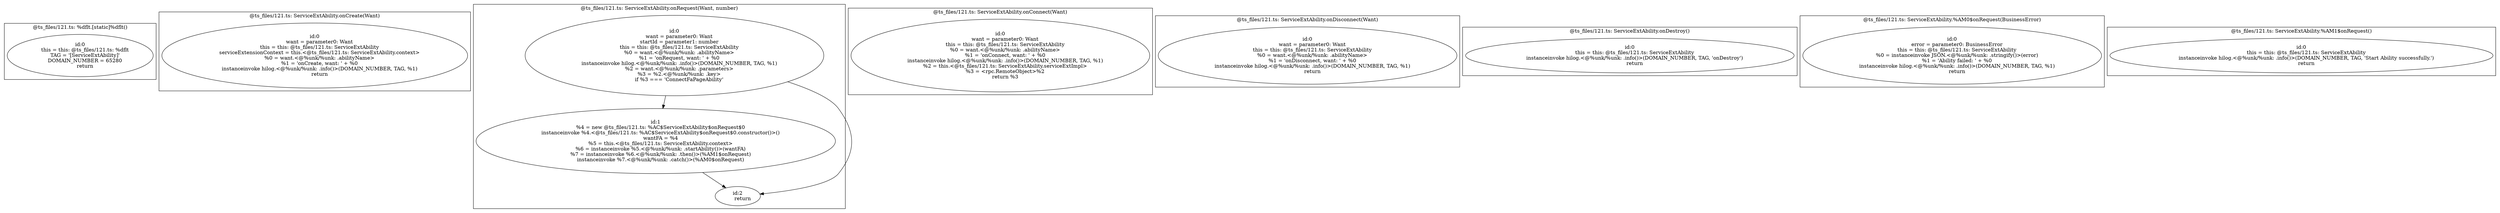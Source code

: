 digraph "121.ts" {
subgraph "cluster_@ts_files/121.ts: %dflt.[static]%dflt()" {
  label="@ts_files/121.ts: %dflt.[static]%dflt()";
  Node33680 [label="id:0
      this = this: @ts_files/121.ts: %dflt
      TAG = '[ServiceExtAbility]'
      DOMAIN_NUMBER = 65280
      return"];
}
subgraph "cluster_@ts_files/121.ts: ServiceExtAbility.onCreate(Want)" {
  label="@ts_files/121.ts: ServiceExtAbility.onCreate(Want)";
  Node45810 [label="id:0
      want = parameter0: Want
      this = this: @ts_files/121.ts: ServiceExtAbility
      serviceExtensionContext = this.<@ts_files/121.ts: ServiceExtAbility.context>
      %0 = want.<@%unk/%unk: .abilityName>
      %1 = 'onCreate, want: ' + %0
      instanceinvoke hilog.<@%unk/%unk: .info()>(DOMAIN_NUMBER, TAG, %1)
      return"];
}
subgraph "cluster_@ts_files/121.ts: ServiceExtAbility.onRequest(Want, number)" {
  label="@ts_files/121.ts: ServiceExtAbility.onRequest(Want, number)";
  Node54550 [label="id:0
      want = parameter0: Want
      startId = parameter1: number
      this = this: @ts_files/121.ts: ServiceExtAbility
      %0 = want.<@%unk/%unk: .abilityName>
      %1 = 'onRequest, want: ' + %0
      instanceinvoke hilog.<@%unk/%unk: .info()>(DOMAIN_NUMBER, TAG, %1)
      %2 = want.<@%unk/%unk: .parameters>
      %3 = %2.<@%unk/%unk: .key>
      if %3 === 'ConnectFaPageAbility'"];
  Node54551 [label="id:1
      %4 = new @ts_files/121.ts: %AC$ServiceExtAbility$onRequest$0
      instanceinvoke %4.<@ts_files/121.ts: %AC$ServiceExtAbility$onRequest$0.constructor()>()
      wantFA = %4
      %5 = this.<@ts_files/121.ts: ServiceExtAbility.context>
      %6 = instanceinvoke %5.<@%unk/%unk: .startAbility()>(wantFA)
      %7 = instanceinvoke %6.<@%unk/%unk: .then()>(%AM1$onRequest)
      instanceinvoke %7.<@%unk/%unk: .catch()>(%AM0$onRequest)"];
  Node54552 [label="id:2
      return"];
  Node54550 -> Node54551;
  Node54550 -> Node54552;
  Node54551 -> Node54552;
}
subgraph "cluster_@ts_files/121.ts: ServiceExtAbility.onConnect(Want)" {
  label="@ts_files/121.ts: ServiceExtAbility.onConnect(Want)";
  Node46990 [label="id:0
      want = parameter0: Want
      this = this: @ts_files/121.ts: ServiceExtAbility
      %0 = want.<@%unk/%unk: .abilityName>
      %1 = 'onConnect, want: ' + %0
      instanceinvoke hilog.<@%unk/%unk: .info()>(DOMAIN_NUMBER, TAG, %1)
      %2 = this.<@ts_files/121.ts: ServiceExtAbility.serviceExtImpl>
      %3 = <rpc.RemoteObject>%2
      return %3"];
}
subgraph "cluster_@ts_files/121.ts: ServiceExtAbility.onDisconnect(Want)" {
  label="@ts_files/121.ts: ServiceExtAbility.onDisconnect(Want)";
  Node50190 [label="id:0
      want = parameter0: Want
      this = this: @ts_files/121.ts: ServiceExtAbility
      %0 = want.<@%unk/%unk: .abilityName>
      %1 = 'onDisconnect, want: ' + %0
      instanceinvoke hilog.<@%unk/%unk: .info()>(DOMAIN_NUMBER, TAG, %1)
      return"];
}
subgraph "cluster_@ts_files/121.ts: ServiceExtAbility.onDestroy()" {
  label="@ts_files/121.ts: ServiceExtAbility.onDestroy()";
  Node43210 [label="id:0
      this = this: @ts_files/121.ts: ServiceExtAbility
      instanceinvoke hilog.<@%unk/%unk: .info()>(DOMAIN_NUMBER, TAG, 'onDestroy')
      return"];
}
subgraph "cluster_@ts_files/121.ts: ServiceExtAbility.%AM0$onRequest(BusinessError)" {
  label="@ts_files/121.ts: ServiceExtAbility.%AM0$onRequest(BusinessError)";
  Node59490 [label="id:0
      error = parameter0: BusinessError
      this = this: @ts_files/121.ts: ServiceExtAbility
      %0 = instanceinvoke JSON.<@%unk/%unk: .stringify()>(error)
      %1 = 'Ability failed: ' + %0
      instanceinvoke hilog.<@%unk/%unk: .info()>(DOMAIN_NUMBER, TAG, %1)
      return"];
}
subgraph "cluster_@ts_files/121.ts: ServiceExtAbility.%AM1$onRequest()" {
  label="@ts_files/121.ts: ServiceExtAbility.%AM1$onRequest()";
  Node45840 [label="id:0
      this = this: @ts_files/121.ts: ServiceExtAbility
      instanceinvoke hilog.<@%unk/%unk: .info()>(DOMAIN_NUMBER, TAG, 'Start Ability successfully.')
      return"];
}
}
